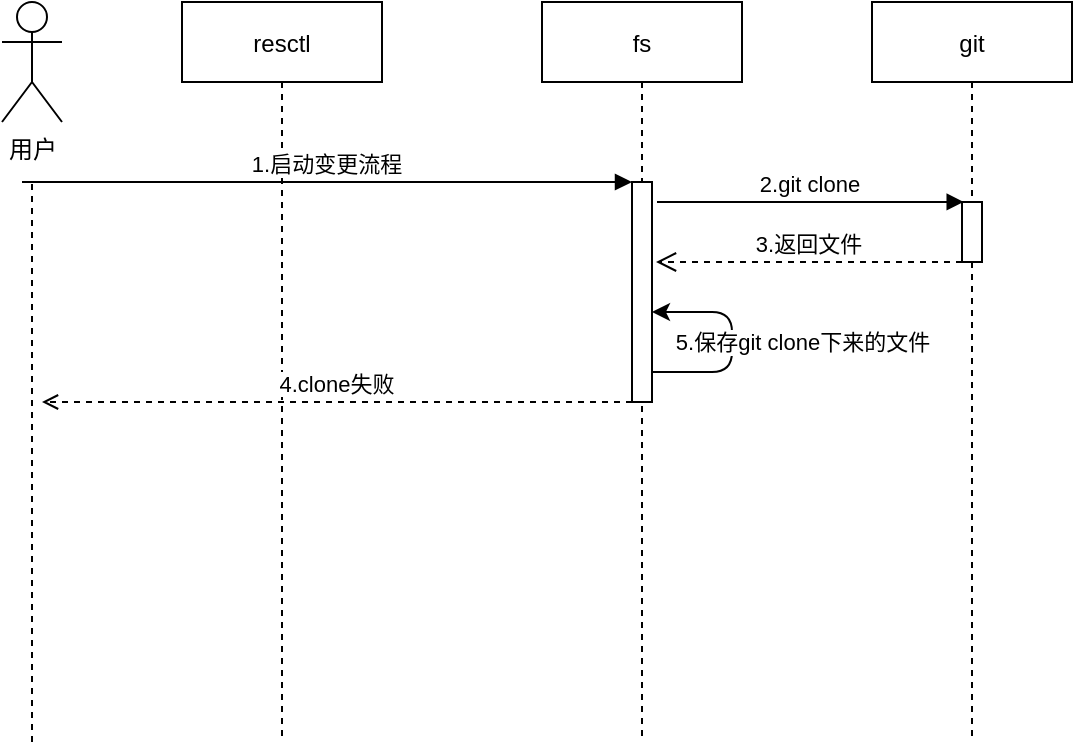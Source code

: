 <mxfile version="14.9.7" type="github">
  <diagram id="kgpKYQtTHZ0yAKxKKP6v" name="Page-1">
    <mxGraphModel dx="582" dy="663" grid="1" gridSize="10" guides="1" tooltips="1" connect="1" arrows="1" fold="1" page="1" pageScale="1" pageWidth="850" pageHeight="1100" math="0" shadow="0">
      <root>
        <mxCell id="0" />
        <mxCell id="1" parent="0" />
        <mxCell id="3nuBFxr9cyL0pnOWT2aG-1" value="resctl" style="shape=umlLifeline;perimeter=lifelinePerimeter;container=1;collapsible=0;recursiveResize=0;rounded=0;shadow=0;strokeWidth=1;" parent="1" vertex="1">
          <mxGeometry x="120" y="80" width="100" height="370" as="geometry" />
        </mxCell>
        <mxCell id="3nuBFxr9cyL0pnOWT2aG-5" value="fs" style="shape=umlLifeline;perimeter=lifelinePerimeter;container=1;collapsible=0;recursiveResize=0;rounded=0;shadow=0;strokeWidth=1;" parent="1" vertex="1">
          <mxGeometry x="300" y="80" width="100" height="370" as="geometry" />
        </mxCell>
        <mxCell id="N36mtjdbT1QkHa601l1j-8" value="用户" style="shape=umlActor;verticalLabelPosition=bottom;verticalAlign=top;html=1;outlineConnect=0;" vertex="1" parent="1">
          <mxGeometry x="30" y="80" width="30" height="60" as="geometry" />
        </mxCell>
        <mxCell id="N36mtjdbT1QkHa601l1j-14" value="3.返回文件" style="verticalAlign=bottom;endArrow=open;dashed=1;endSize=8;shadow=0;strokeWidth=1;" edge="1" parent="1" source="N36mtjdbT1QkHa601l1j-23">
          <mxGeometry relative="1" as="geometry">
            <mxPoint x="357" y="210" as="targetPoint" />
            <mxPoint x="420" y="229.71" as="sourcePoint" />
            <Array as="points">
              <mxPoint x="410" y="210" />
            </Array>
          </mxGeometry>
        </mxCell>
        <mxCell id="N36mtjdbT1QkHa601l1j-18" value="" style="endArrow=none;dashed=1;html=1;" edge="1" parent="1">
          <mxGeometry width="50" height="50" relative="1" as="geometry">
            <mxPoint x="45" y="450" as="sourcePoint" />
            <mxPoint x="45" y="170" as="targetPoint" />
          </mxGeometry>
        </mxCell>
        <mxCell id="N36mtjdbT1QkHa601l1j-19" value="1.启动变更流程" style="verticalAlign=bottom;endArrow=block;shadow=0;strokeWidth=1;" edge="1" parent="1" target="N36mtjdbT1QkHa601l1j-15">
          <mxGeometry relative="1" as="geometry">
            <mxPoint x="40" y="170" as="sourcePoint" />
            <mxPoint x="215" y="170" as="targetPoint" />
          </mxGeometry>
        </mxCell>
        <mxCell id="N36mtjdbT1QkHa601l1j-15" value="" style="points=[];perimeter=orthogonalPerimeter;rounded=0;shadow=0;strokeWidth=1;" vertex="1" parent="1">
          <mxGeometry x="345" y="170" width="10" height="110" as="geometry" />
        </mxCell>
        <mxCell id="N36mtjdbT1QkHa601l1j-21" value="git" style="shape=umlLifeline;perimeter=lifelinePerimeter;container=1;collapsible=0;recursiveResize=0;rounded=0;shadow=0;strokeWidth=1;" vertex="1" parent="1">
          <mxGeometry x="465" y="80" width="100" height="370" as="geometry" />
        </mxCell>
        <mxCell id="N36mtjdbT1QkHa601l1j-22" value="2.git clone" style="verticalAlign=bottom;endArrow=block;shadow=0;strokeWidth=1;entryX=0.086;entryY=-0.001;entryDx=0;entryDy=0;entryPerimeter=0;" edge="1" parent="1" target="N36mtjdbT1QkHa601l1j-23">
          <mxGeometry relative="1" as="geometry">
            <mxPoint x="357.5" y="180" as="sourcePoint" />
            <mxPoint x="472.5" y="180" as="targetPoint" />
          </mxGeometry>
        </mxCell>
        <mxCell id="N36mtjdbT1QkHa601l1j-23" value="" style="points=[];perimeter=orthogonalPerimeter;rounded=0;shadow=0;strokeWidth=1;" vertex="1" parent="1">
          <mxGeometry x="510" y="180" width="10" height="30" as="geometry" />
        </mxCell>
        <mxCell id="N36mtjdbT1QkHa601l1j-29" value="" style="edgeStyle=segmentEdgeStyle;endArrow=classic;html=1;" edge="1" parent="1">
          <mxGeometry width="50" height="50" relative="1" as="geometry">
            <mxPoint x="355" y="264.99" as="sourcePoint" />
            <mxPoint x="355" y="234.99" as="targetPoint" />
            <Array as="points">
              <mxPoint x="395" y="264.99" />
              <mxPoint x="395" y="234.99" />
            </Array>
          </mxGeometry>
        </mxCell>
        <mxCell id="N36mtjdbT1QkHa601l1j-30" value="5.保存git clone下来的文件" style="edgeLabel;html=1;align=center;verticalAlign=middle;resizable=0;points=[];" vertex="1" connectable="0" parent="N36mtjdbT1QkHa601l1j-29">
          <mxGeometry x="-0.013" y="1" relative="1" as="geometry">
            <mxPoint x="36" y="-1" as="offset" />
          </mxGeometry>
        </mxCell>
        <mxCell id="N36mtjdbT1QkHa601l1j-32" value="4.clone失败" style="verticalAlign=bottom;endArrow=open;shadow=0;strokeWidth=1;dashed=1;" edge="1" parent="1">
          <mxGeometry relative="1" as="geometry">
            <mxPoint x="345" y="280" as="sourcePoint" />
            <mxPoint x="50" y="280" as="targetPoint" />
          </mxGeometry>
        </mxCell>
      </root>
    </mxGraphModel>
  </diagram>
</mxfile>
